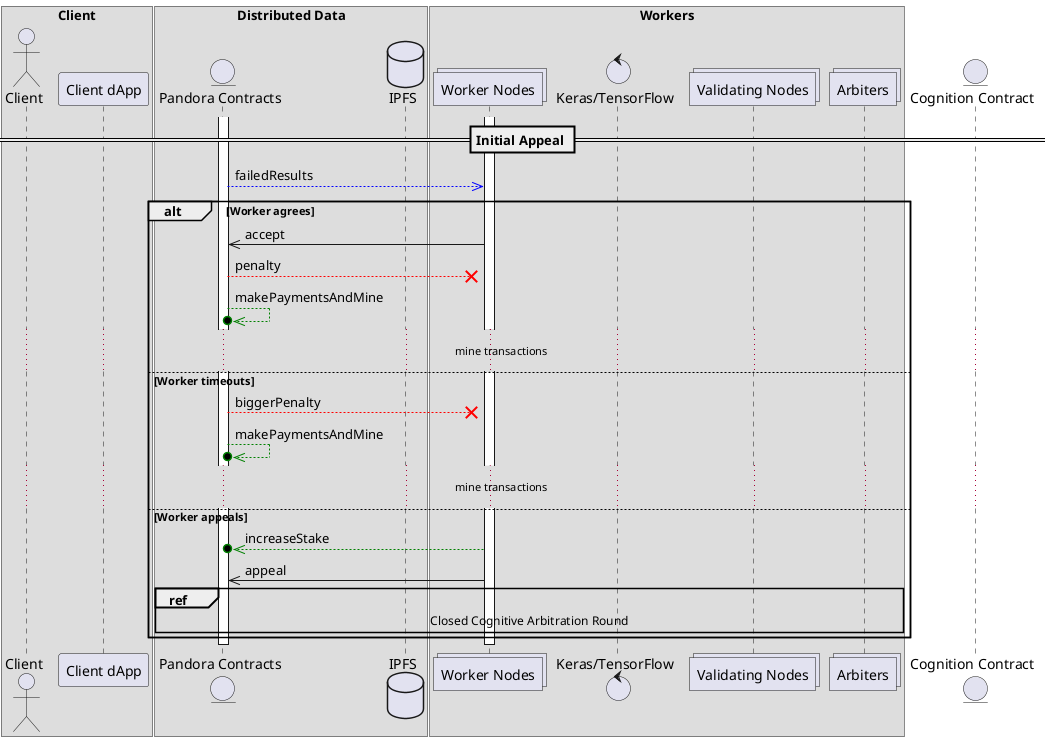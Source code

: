 @startuml
box "Client"
  actor "Client" as client
  participant "Client dApp" as dapp
end box

box "Distributed Data"
  entity "Pandora Contracts" as pandora
  database "IPFS" as ipfs
end box

box "Workers"
  collections "Worker Nodes" as workers
  control "Keras/TensorFlow" as nn
  collections "Validating Nodes" as validators
  collections "Arbiters" as arbiters
end box

entity "Cognition Contract" as cognition

== Initial Appeal ==

activate pandora
activate workers

pandora -[#blue]->> workers: failedResults

alt Worker agrees
  workers ->> pandora: accept
  pandora -[#red]->x workers: penalty
  pandora -[#green]->>o pandora: makePaymentsAndMine
  ... mine transactions ...
else Worker timeouts
  pandora -[#red]->x workers: biggerPenalty
  pandora -[#green]->>o pandora: makePaymentsAndMine
  ... mine transactions ...
else Worker appeals
  workers -[#green]->>o pandora: increaseStake
  workers ->> pandora: appeal
  ref over pandora, arbiters: Closed Cognitive Arbitration Round
end

deactivate workers
deactivate pandora
@enduml
